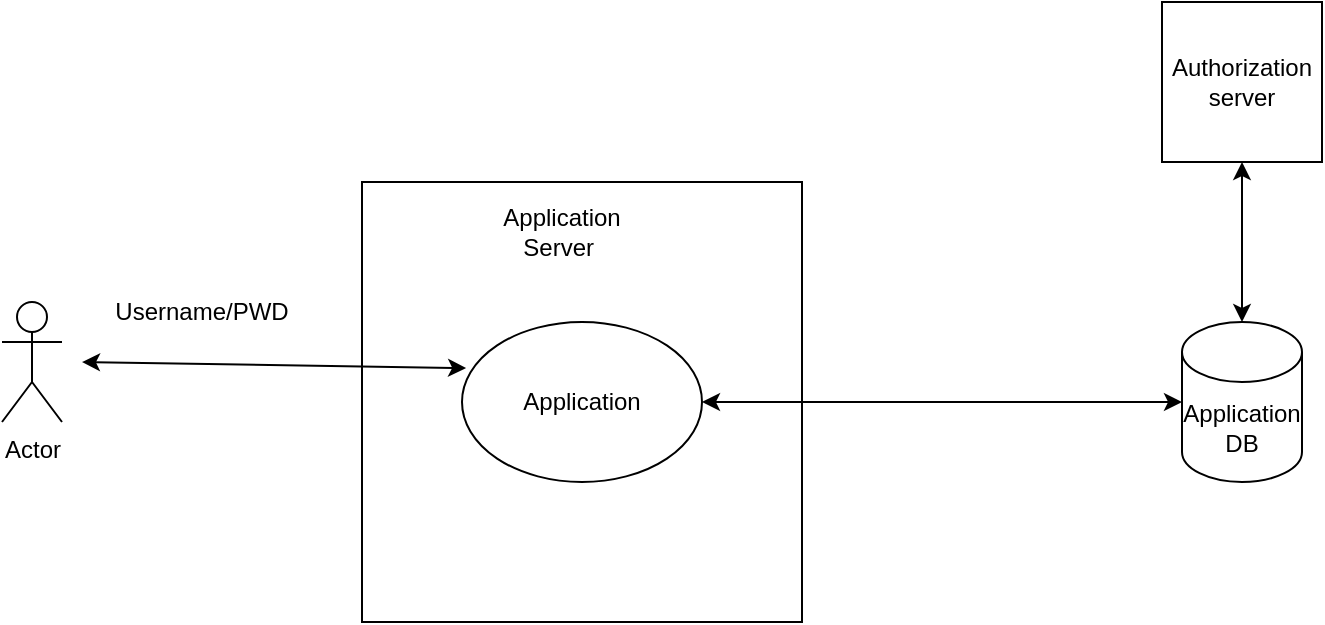 <mxfile version="21.2.1" type="github">
  <diagram name="Page-1" id="QOS3MxJSd9fsyrCFQpAm">
    <mxGraphModel dx="1050" dy="534" grid="1" gridSize="10" guides="1" tooltips="1" connect="1" arrows="1" fold="1" page="1" pageScale="1" pageWidth="850" pageHeight="1100" math="0" shadow="0">
      <root>
        <mxCell id="0" />
        <mxCell id="1" parent="0" />
        <mxCell id="ob0HUdZltt4dJDUgpx2f-2" value="Authorization server" style="whiteSpace=wrap;html=1;aspect=fixed;" vertex="1" parent="1">
          <mxGeometry x="630" y="30" width="80" height="80" as="geometry" />
        </mxCell>
        <mxCell id="ob0HUdZltt4dJDUgpx2f-6" value="" style="whiteSpace=wrap;html=1;aspect=fixed;" vertex="1" parent="1">
          <mxGeometry x="230" y="120" width="220" height="220" as="geometry" />
        </mxCell>
        <mxCell id="ob0HUdZltt4dJDUgpx2f-1" value="Application" style="ellipse;whiteSpace=wrap;html=1;" vertex="1" parent="1">
          <mxGeometry x="280" y="190" width="120" height="80" as="geometry" />
        </mxCell>
        <mxCell id="ob0HUdZltt4dJDUgpx2f-3" value="Application DB" style="shape=cylinder3;whiteSpace=wrap;html=1;boundedLbl=1;backgroundOutline=1;size=15;" vertex="1" parent="1">
          <mxGeometry x="640" y="190" width="60" height="80" as="geometry" />
        </mxCell>
        <mxCell id="ob0HUdZltt4dJDUgpx2f-4" value="" style="endArrow=classic;startArrow=classic;html=1;rounded=0;" edge="1" parent="1" target="ob0HUdZltt4dJDUgpx2f-3">
          <mxGeometry width="50" height="50" relative="1" as="geometry">
            <mxPoint x="400" y="230" as="sourcePoint" />
            <mxPoint x="450" y="180" as="targetPoint" />
          </mxGeometry>
        </mxCell>
        <mxCell id="ob0HUdZltt4dJDUgpx2f-8" value="Application Server&lt;span style=&quot;white-space: pre;&quot;&gt;	&lt;/span&gt;" style="text;html=1;strokeColor=none;fillColor=none;align=center;verticalAlign=middle;whiteSpace=wrap;rounded=0;" vertex="1" parent="1">
          <mxGeometry x="300" y="130" width="60" height="30" as="geometry" />
        </mxCell>
        <mxCell id="ob0HUdZltt4dJDUgpx2f-9" value="" style="endArrow=classic;startArrow=classic;html=1;rounded=0;exitX=0.5;exitY=0;exitDx=0;exitDy=0;exitPerimeter=0;" edge="1" parent="1" source="ob0HUdZltt4dJDUgpx2f-3">
          <mxGeometry width="50" height="50" relative="1" as="geometry">
            <mxPoint x="620" y="160" as="sourcePoint" />
            <mxPoint x="670" y="110" as="targetPoint" />
          </mxGeometry>
        </mxCell>
        <mxCell id="ob0HUdZltt4dJDUgpx2f-10" value="Actor" style="shape=umlActor;verticalLabelPosition=bottom;verticalAlign=top;html=1;outlineConnect=0;" vertex="1" parent="1">
          <mxGeometry x="50" y="180" width="30" height="60" as="geometry" />
        </mxCell>
        <mxCell id="ob0HUdZltt4dJDUgpx2f-11" value="" style="endArrow=classic;startArrow=classic;html=1;rounded=0;entryX=0.017;entryY=0.288;entryDx=0;entryDy=0;entryPerimeter=0;" edge="1" parent="1" target="ob0HUdZltt4dJDUgpx2f-1">
          <mxGeometry width="50" height="50" relative="1" as="geometry">
            <mxPoint x="90" y="210" as="sourcePoint" />
            <mxPoint x="140" y="160" as="targetPoint" />
          </mxGeometry>
        </mxCell>
        <mxCell id="ob0HUdZltt4dJDUgpx2f-12" value="Username/PWD" style="text;html=1;strokeColor=none;fillColor=none;align=center;verticalAlign=middle;whiteSpace=wrap;rounded=0;" vertex="1" parent="1">
          <mxGeometry x="100" y="170" width="100" height="30" as="geometry" />
        </mxCell>
      </root>
    </mxGraphModel>
  </diagram>
</mxfile>
